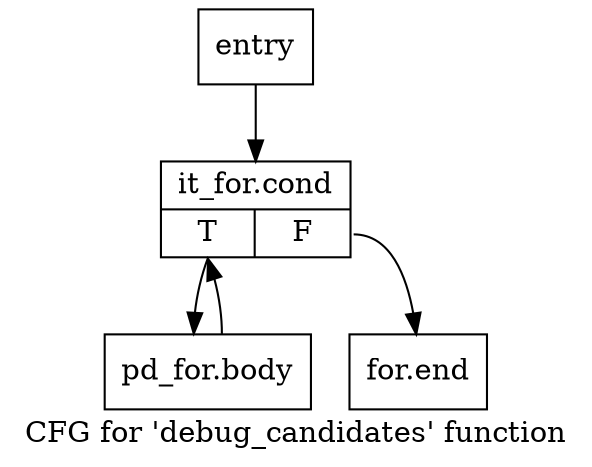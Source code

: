 digraph "CFG for 'debug_candidates' function" {
	label="CFG for 'debug_candidates' function";

	Node0x8f1cb20 [shape=record,label="{entry}"];
	Node0x8f1cb20 -> Node0x8f1cb70;
	Node0x8f1cb70 [shape=record,label="{it_for.cond|{<s0>T|<s1>F}}"];
	Node0x8f1cb70:s0 -> Node0x8f1cbc0;
	Node0x8f1cb70:s1 -> Node0x8f1d040;
	Node0x8f1cbc0 [shape=record,label="{pd_for.body}"];
	Node0x8f1cbc0 -> Node0x8f1cb70;
	Node0x8f1d040 [shape=record,label="{for.end}"];
}
